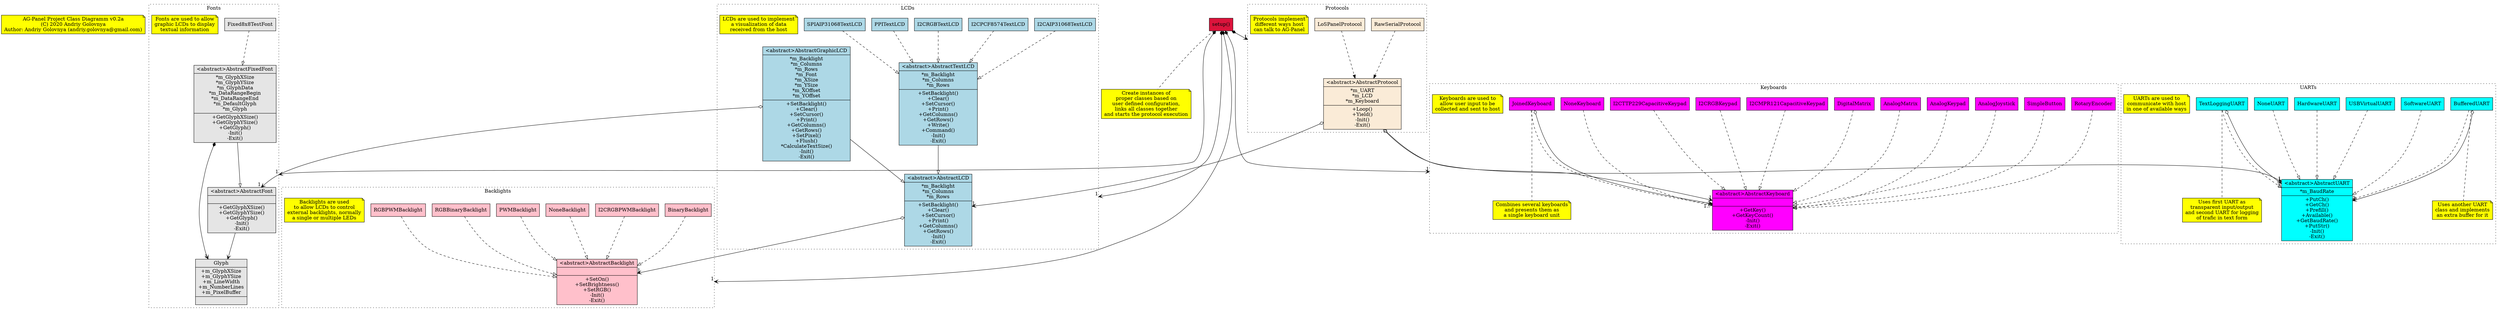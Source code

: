 digraph class_diagram {

    node [
        shape = record
    ]
    compound = true
    //splines = false

    /* Header with version information */
    main_note [
        shape = note
        style = filled
        fillcolor = yellow
        label = "AG-Panel Project Class Diagramm v0.2a\n(C) 2020 Andriy Golovnya\nAuthor: Andriy Golovnya (andriy.golovnya@gmail.com)"
    ]

    /* Backlights group of classes */
    subgraph cluster_backlights {
        node [
            style = filled
            fillcolor = "pink"
        ]
        style = dotted
        label = "Backlights"
        AbstractBacklight [
            label = "{\<abstract\>AbstractBacklight||+SetOn()\n+SetBrightness()\n+SetRGB()\n-Init()\n-Exit()}"
        ]
        BinaryBacklight -> AbstractBacklight [style = dashed, arrowhead = onormal]
        I2CRGBPWMBacklight -> AbstractBacklight [style = dashed, arrowhead = onormal]
        NoneBacklight -> AbstractBacklight [style = dashed, arrowhead = onormal]
        PWMBacklight -> AbstractBacklight [style = dashed, arrowhead = onormal]
        RGBBinaryBacklight -> AbstractBacklight [style = dashed, arrowhead = onormal]
        RGBPWMBacklight -> AbstractBacklight [style = dashed, arrowhead = onormal]

        backlights_note [
            shape = note
            style = filled
            fillcolor = yellow
            label = "Backlights are used\nto allow LCDs to control\nexternal backlights, normally\na single or multiple LEDs"
        ]
    }

    /* Fonts group of classes */
    subgraph cluster_fonts {
        node [
            style = filled
            fillcolor = "gray90"
        ]
        style = dotted
        label = "Fonts"
        Glyph [
            label = "{Glyph|+m_GlyphXSize\n+m_GlyphYSize\n+m_LineWidth\n+m_NumberLines\n+m_PixelBuffer|}"
        ]
        AbstractFont [
            label = "{\<abstract\>AbstractFont||+GetGlyphXSize()\n+GetGlyphYSize()\n+GetGlyph()\n-Init()\n-Exit()}"
        ]
        AbstractFixedFont [
            label = "{\<abstract\>AbstractFixedFont|*m_GlyphXSize\n*m_GlyphYSize\n*m_GlyphData\n*m_DataRangeBegin\n*m_DataRangeEnd\n*m_DefaultGlyph\n*m_Glyph|+GetGlyphXSize()\n+GetGlyphYSize()\n+GetGlyph()\n-Init()\n-Exit()}"
        ]
        AbstractFont -> Glyph [arrowhead = open]
        AbstractFixedFont -> AbstractFont [style = solid, arrowhead = onormal]
        AbstractFixedFont -> Glyph [style = solid, dir = both, arrowhead = open, arrowtail = diamond, headlabel = "1"]
        Fixed8x8TestFont -> AbstractFixedFont [style = dashed, arrowhead = onormal]

        fonts_note [
            shape = note
            style = filled
            fillcolor = yellow
            label = "Fonts are used to allow\ngraphic LCDs to display\ntextual information"
        ]
    }

    /* LCDs group of classes */
    subgraph cluster_lcds {
        node [
            style = filled
            fillcolor = "lightblue"
        ]
        style = dotted
        label = "LCDs"
        AbstractLCD [
            label = "{\<abstract\>AbstractLCD|*m_Backlight\n*m_Columns\n*m_Rows|+SetBacklight()\n+Clear()\n+SetCursor()\n+Print()\n+GetColumns()\n+GetRows()\n-Init()\n-Exit()}"
        ]
        AbstractTextLCD [
            label = "{\<abstract\>AbstractTextLCD|*m_Backlight\n*m_Columns\n*m_Rows|+SetBacklight()\n+Clear()\n+SetCursor()\n+Print()\n+GetColumns()\n+GetRows()\n+Write()\n+Command()\n-Init()\n-Exit()}"
        ]
        AbstractGraphicLCD [
            label = "{\<abstract\>AbstractGraphicLCD|*m_Backlight\n*m_Columns\n*m_Rows\n*m_Font\n*m_XSize\n*m_YSize\n*m_XOffset\n*m_YOffset|+SetBacklight()\n+Clear()\n+SetCursor()\n+Print()\n+GetColumns()\n+GetRows()\n+SetPixel()\n+Flush()\n*CalculateTextSize()\n-Init()\n-Exit()}"
        ]
        AbstractTextLCD -> AbstractLCD [style = solid, arrowhead = onormal]
        I2CAIP31068TextLCD -> AbstractTextLCD [style = dashed, arrowhead = onormal]
        I2CPCF8574TextLCD -> AbstractTextLCD [style = dashed, arrowhead = onormal]
        I2CRGBTextLCD -> AbstractTextLCD [style = dashed, arrowhead = onormal]
        PPITextLCD -> AbstractTextLCD [style = dashed, arrowhead = onormal]
        SPIAIP31068TextLCD -> AbstractTextLCD [style = dashed, arrowhead = onormal]
        AbstractGraphicLCD -> AbstractLCD [style = solid, arrowhead = onormal]

        lcd_note [
            shape = note
            style = filled
            fillcolor = yellow
            label = "LCDs are used to implement\na visualization of data\nreceived from the host"
        ]
    }

    /* UARTSs group of classes */
    subgraph cluster_uarts {
        node [
            style = filled
            fillcolor = "cyan"
        ]
        style = dotted
        label = "UARTs"
        AbstractUART [
            label = "{\<abstract\>AbstractUART|*m_BaudRate|+PutCh()\n+GetCh()\n+Prefill()\n+Available()\n+GetBaudRate()\n+PutStr()\n-Init()\n-Exit()}"
        ]
        BufferedUART -> AbstractUART [style = dashed, arrowhead = onormal]
        BufferedUART -> AbstractUART [style = solid, dir = both, arrowhead = open, arrowtail = ediamond, headlabel = "1"]
        BufferedUART -> note_for_BufferedUART [style = dashed, dir = none]
        HardwareUART -> AbstractUART [style = dashed, arrowhead = onormal]
        NoneUART -> AbstractUART [style = dashed, arrowhead = onormal]
        SoftwareUART -> AbstractUART [style = dashed, arrowhead = onormal]
        USBVirtualUART -> AbstractUART [style = dashed, arrowhead = onormal]
        TextLoggingUART -> AbstractUART [style = dashed, arrowhead = onormal]
        TextLoggingUART -> AbstractUART [style = solid, dir = both, arrowhead = open, arrowtail = ediamond, headlabel = "2"]
        TextLoggingUART -> note_for_TextLoggingUART [style = dashed, dir = none]
        /* UARTs Notes */
        note_for_BufferedUART [
            shape = note
            style = filled
            fillcolor = yellow
            label = "Uses another UART\nclass and implements\nan extra buffer for it"
        ]
        note_for_TextLoggingUART [
            shape = note
            style = filled
            fillcolor = yellow
            label = "Uses first UART as\ntransparent input/output\nand second UART for logging\nof trafic in text form"
        ]

        uarts_note [
            shape = note
            style = filled
            fillcolor = yellow
            label = "UARTs are used to\ncommunicate with host\nin one of available ways"
        ]
    }

    /* Keyboards group of classes */
    subgraph cluster_keyboards {
        node [
            style = filled
            fillcolor = "magenta"
        ]
        style = dotted
        label = "Keyboards"
        AbstractKeyboard [
            label = "{\<abstract\>AbstractKeyboard||+GetKey()\n+GetKeyCount()\n-Init()\n-Exit()}"
        ]
        AnalogJoystick -> AbstractKeyboard [style = dashed, arrowhead = onormal]
        AnalogKeypad -> AbstractKeyboard [style = dashed, arrowhead = onormal]
        AnalogMatrix -> AbstractKeyboard [style = dashed, arrowhead = onormal]
        DigitalMatrix -> AbstractKeyboard [style = dashed, arrowhead = onormal]
        I2CMPR121CapacitiveKeypad -> AbstractKeyboard [style = dashed, arrowhead = onormal]
        I2CRGBKeypad -> AbstractKeyboard [style = dashed, arrowhead = onormal]
        I2CTTP229CapacitiveKeypad -> AbstractKeyboard [style = dashed, arrowhead = onormal]
        JoinedKeyboard -> AbstractKeyboard [style = dashed, arrowhead = onormal]
        JoinedKeyboard -> AbstractKeyboard [style = solid, dir = both, arrowhead = open, arrowtail = ediamond, headlabel = "1..*"]
        JoinedKeyboard -> note_for_JoinedKeyboard [style = dashed, dir = none]
        NoneKeyboard -> AbstractKeyboard [style = dashed, arrowhead = onormal]
        RotaryEncoder -> AbstractKeyboard [style = dashed, arrowhead = onormal]
        SimpleButton -> AbstractKeyboard [style = dashed, arrowhead = onormal]
        /* Keybords notes */
        note_for_JoinedKeyboard [
            shape = note
            style = filled
            fillcolor = yellow
            label = "Combines several keyboards\nand presents them as\na single keyboard unit"
        ]

        keyboards_note [
            shape = note
            style = filled
            fillcolor = yellow
            label = "Keyboards are used to\nallow user input to be\ncollected and sent to host"
        ]
    }

    /* Protocols group of classes */
    subgraph cluster_protocols {
        node [
            style = filled
            fillcolor = "antiquewhite"
        ]
        style = dotted
        label = "Protocols"
        AbstractProtocol [
            label = "{\<abstract\>AbstractProtocol|*m_UART\n*m_LCD\n*m_Keyboard|+Loop()\n+Yield()\n-Init()\n-Exit()}"
        ]
        LoSPanelProtocol -> AbstractProtocol [style = dashed]
        RawSerialProtocol -> AbstractProtocol [style = dashed]

        protocols_note [
            shape = note
            style = filled
            fillcolor = yellow
            label = "Protocols implement\ndifferent ways host\ncan talk to AG-Panel"
        ]
    }

    /* Relationships of main classes */
    AbstractLCD -> AbstractBacklight [style = solid, dir = both, arrowhead = open, arrowtail = ediamond, headlabel = "1"]
    AbstractGraphicLCD -> AbstractFont [style = solid, dir = both, arrowhead = open, arrowtail = ediamond, headlabel = "1"]
    AbstractProtocol -> AbstractLCD [style = solid, dir = both, arrowhead = open, arrowtail = ediamond, headlabel = "1"]
    AbstractProtocol -> AbstractUART [style = solid, dir = both, arrowhead = open, arrowtail = ediamond, headlabel = "1"]
    AbstractProtocol -> AbstractKeyboard [style = solid, dir = both, arrowhead = open, arrowtail = ediamond, headlabel = "1"]

    main [
        style = filled
        fillcolor = "crimson"
        label = "setup()"
    ]
    main -> AbstractBacklight [lhead = cluster_backlights, style = solid, dir = both, arrowhead = open, arrowtail = diamond, headlabel = "1"]
    main -> AbstractFont [lhead = cluster_fonts, style = solid, dir = both, arrowhead = open, arrowtail = diamond, headlabel = "1"]
    main -> AbstractLCD [lhead = cluster_lcds, style = solid, dir = both, arrowhead = open, arrowtail = diamond, headlabel = "1"]
    main -> AbstractKeyboard [lhead = cluster_keyboards, style = solid, dir = both, arrowhead = open, arrowtail = diamond, headlabel = "1"]
    main -> AbstractProtocol [lhead = cluster_protocols, style = solid, dir = both, arrowhead = open, arrowtail = diamond, headlabel = "1"]

    main -> note_for_main [style = dashed, dir = none]
    note_for_main [
        shape = note
        style = filled
        fillcolor = yellow
        label = "Create instances of\nproper classes based on\nuser defined configuration,\nlinks all classes together\nand starts the protocol execution"
    ]
}
